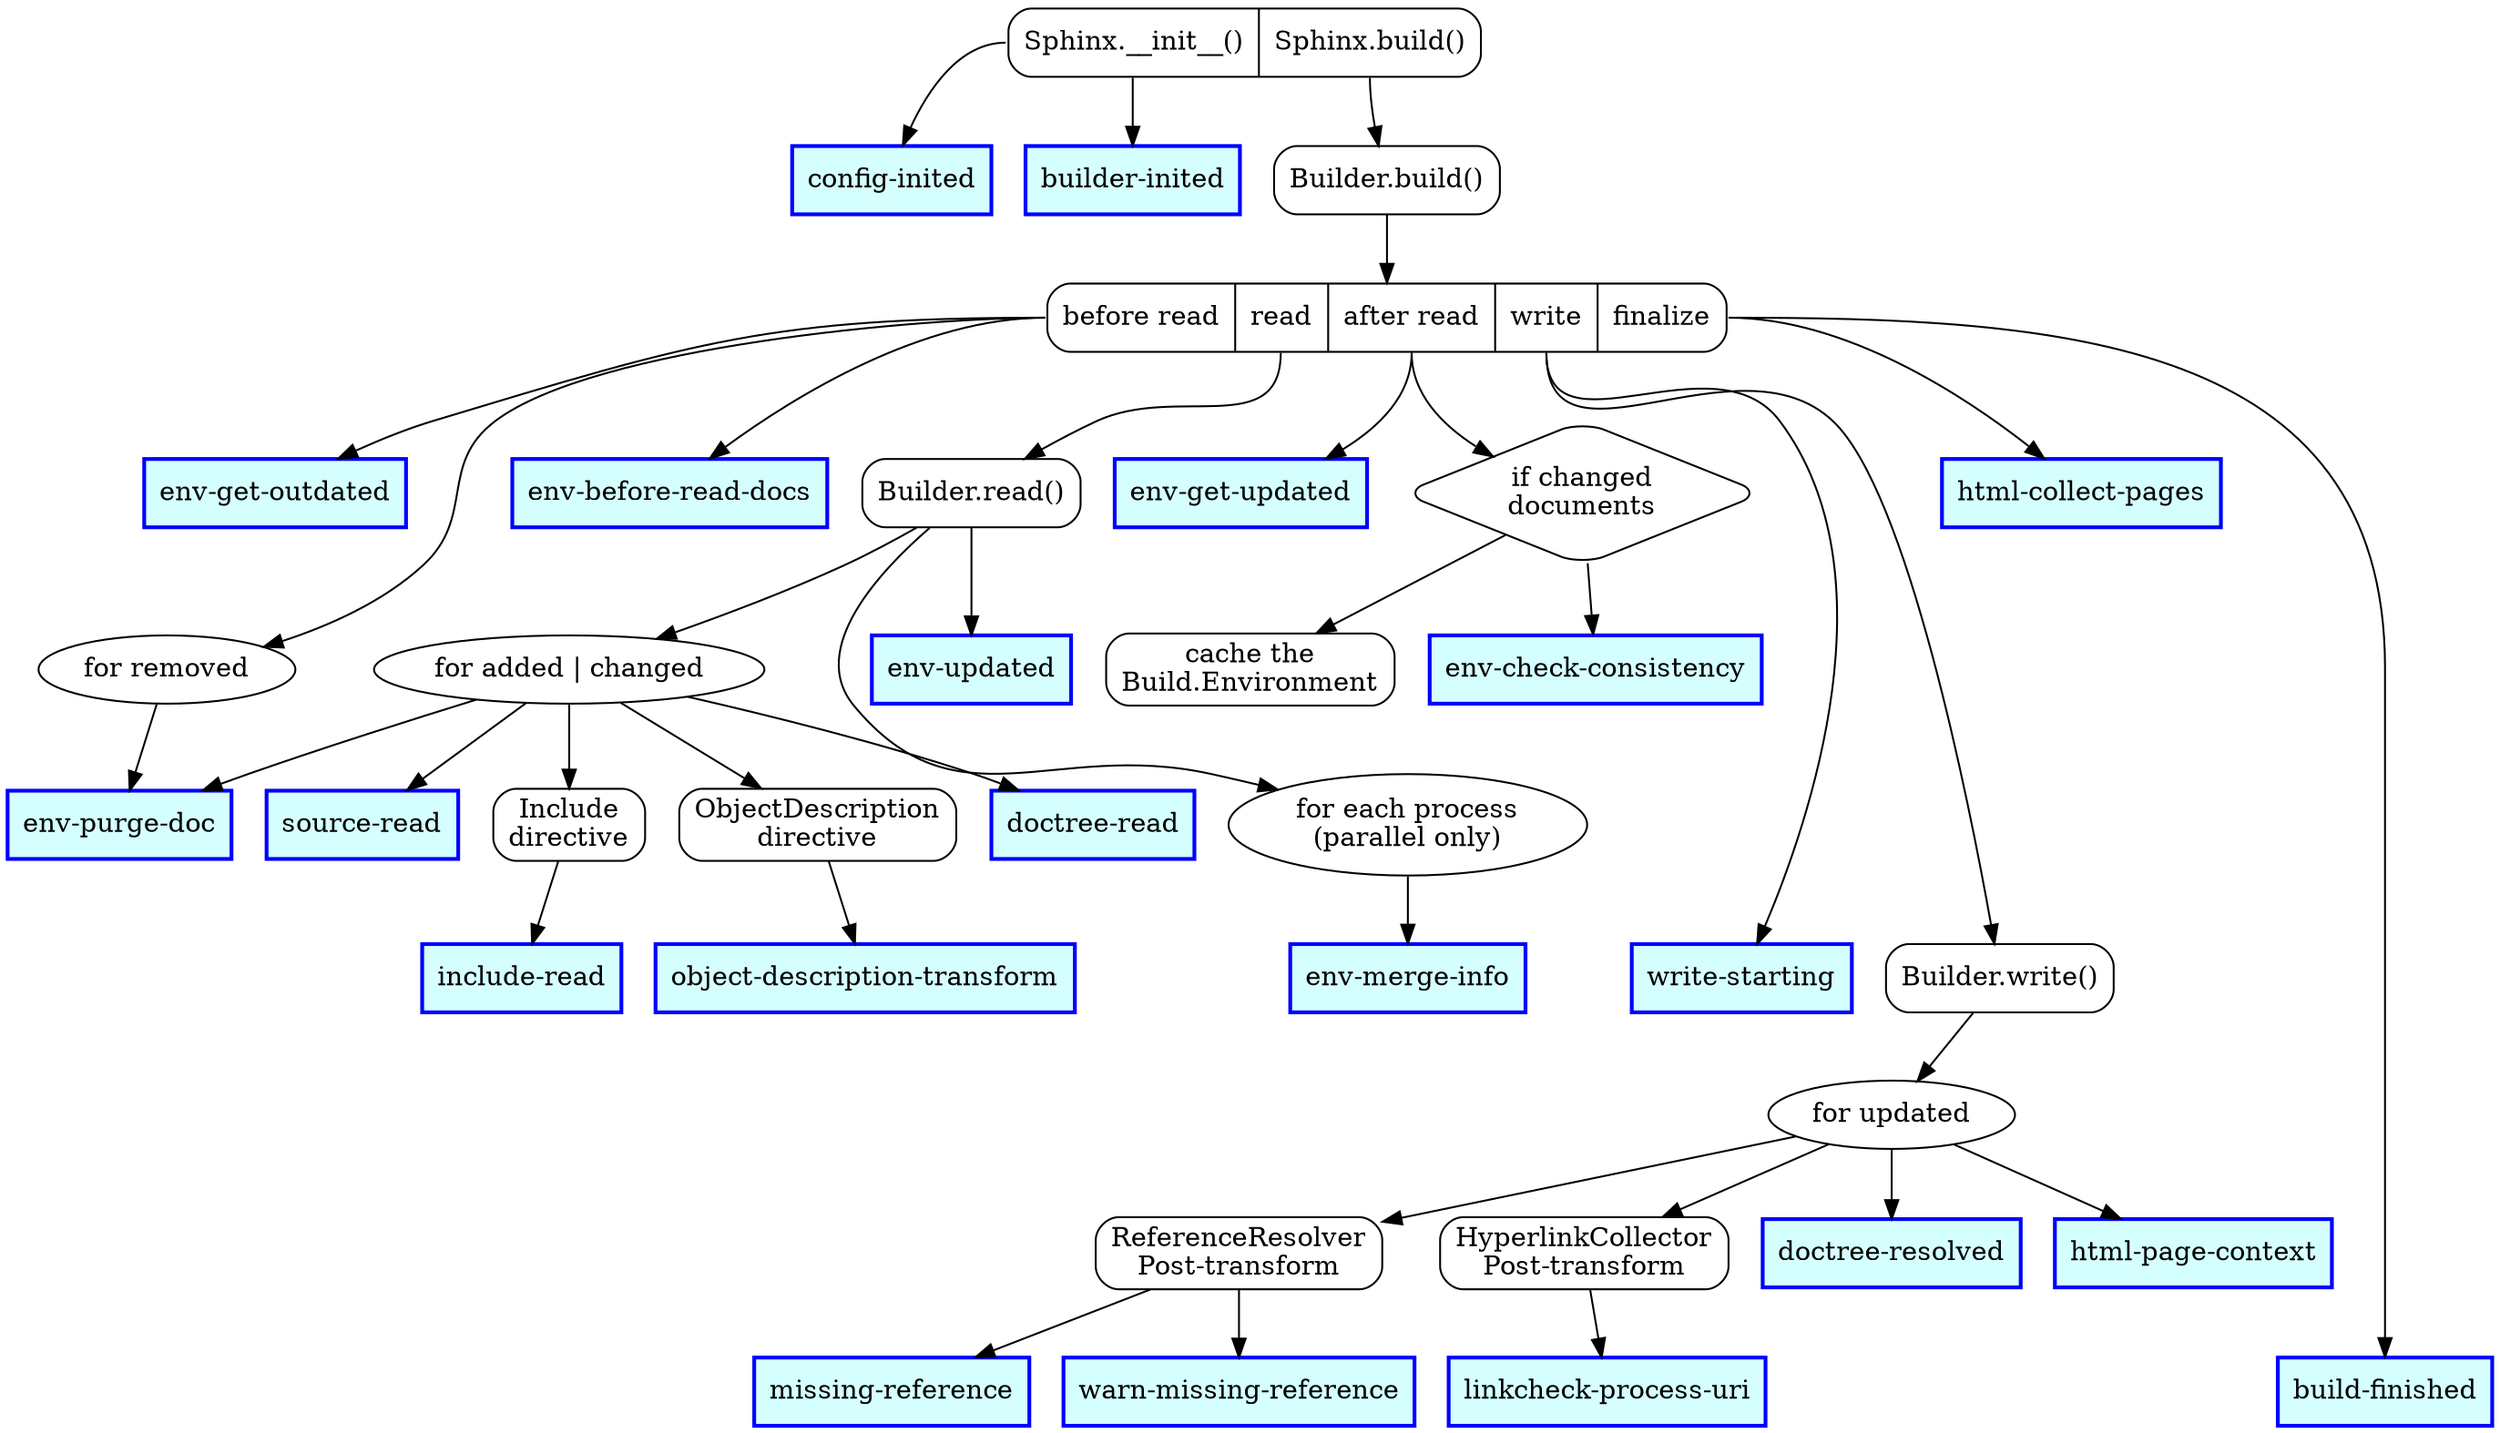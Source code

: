 // A flow graph of the Sphinx build process, highlighting event callbacks

digraph events {
    graph [
        rankdir=TB
    ];
    node [
        shape=rect
        style=rounded
    ];
    "Sphinx" [
        shape=record
        label = "<init> Sphinx.__init__() | <build> Sphinx.build()"
    ];

    // During initialization
    "config-inited"[style=filled fillcolor="#D5FFFF" color=blue penwidth=2];
    "Sphinx":init -> "config-inited";
    "builder-inited"[style=filled fillcolor="#D5FFFF" color=blue penwidth=2];
    "Sphinx":init -> "builder-inited";

    // During build
    "Builder" [label = "Builder.build()"]
    "Sphinx":build -> "Builder";
    "Builder.build" [
        shape=record
        label = "
            <before_read> before read |
            <read> read |
            <after_read> after read |
            <write> write |
            <finalize> finalize"
    ];
    "Builder" -> "Builder.build";

    "env-get-outdated"[style=filled fillcolor="#D5FFFF" color=blue penwidth=2];
    "Builder.build":before_read -> "env-get-outdated";
    remove_each_doc [shape="ellipse", label="for removed"];
    "Builder.build":before_read -> "remove_each_doc";
    "env-purge-doc"[style=filled fillcolor="#D5FFFF" color=blue penwidth=2];
    "remove_each_doc" -> "env-purge-doc";
    "env-before-read-docs"[style=filled fillcolor="#D5FFFF" color=blue penwidth=2];
    "Builder.build":before_read -> "env-before-read-docs";

    // during read phase
    "Builder.read" [label = "Builder.read()"]
    "Builder.build":read -> "Builder.read";
    read_each_doc [shape="ellipse", label="for added | changed"];
    "Builder.read" -> "read_each_doc";
    merge_each_process [
    shape="ellipse", label="for each process\n(parallel only)"
    ];
    "Builder.read" -> merge_each_process;
    "env-updated"[style=filled fillcolor="#D5FFFF" color=blue penwidth=2];
    "Builder.read" -> "env-updated"

    // during read phase, for each document/process
    "env-purge-doc"[style=filled fillcolor="#D5FFFF" color=blue penwidth=2];
    "read_each_doc" -> "env-purge-doc";
    "source-read"[style=filled fillcolor="#D5FFFF" color=blue penwidth=2];
    "read_each_doc" -> "source-read";
    "Include" [label="Include\ndirective"]
    "read_each_doc" -> "Include";
    "include-read"[style=filled fillcolor="#D5FFFF" color=blue penwidth=2];
    "Include" -> "include-read";
    "ObjectDescription" [label="ObjectDescription\ndirective"]
    "read_each_doc" -> "ObjectDescription";
    "object-description-transform"[style=filled fillcolor="#D5FFFF" color=blue penwidth=2];
    "ObjectDescription" -> "object-description-transform";
    "doctree-read"[style=filled fillcolor="#D5FFFF" color=blue penwidth=2];
    "read_each_doc" -> "doctree-read";
    "env-merge-info"[style=filled fillcolor="#D5FFFF" color=blue penwidth=2];
    "merge_each_process" -> "env-merge-info";

    // after read phase
    "env-get-updated"[style=filled fillcolor="#D5FFFF" color=blue penwidth=2];
    "Builder.build":after_read -> "env-get-updated";
    if_read_changes [shape="diamond", label="if changed\ndocuments"];
    "Builder.build":after_read -> if_read_changes;
    if_read_changes -> "cache the\nBuild.Environment";
    "env-check-consistency"[style=filled fillcolor="#D5FFFF" color=blue penwidth=2];
    if_read_changes -> "env-check-consistency";

    // during write phase
    "write-starting"[style=filled fillcolor="#D5FFFF" color=blue penwidth=2];
    "Builder.build":write -> "write-starting";
    "Builder.write" [label = "Builder.write()"]
    "Builder.build":write -> "Builder.write";
    write_each_doc [shape="ellipse", label="for updated"];
    "Builder.write" -> write_each_doc;
    "ReferenceResolver" [
    label="ReferenceResolver\nPost-transform"
    ]
    write_each_doc -> "ReferenceResolver";
    "missing-reference"[style=filled fillcolor="#D5FFFF" color=blue penwidth=2];
    ReferenceResolver -> "missing-reference";
    "warn-missing-reference"[style=filled fillcolor="#D5FFFF" color=blue penwidth=2];
    ReferenceResolver -> "warn-missing-reference";
    "HyperlinkCollector" [
    label="HyperlinkCollector\nPost-transform"
    ]
    write_each_doc -> "HyperlinkCollector";
    "linkcheck-process-uri"[style=filled fillcolor="#D5FFFF" color=blue penwidth=2];
    HyperlinkCollector -> "linkcheck-process-uri";
    "doctree-resolved"[style=filled fillcolor="#D5FFFF" color=blue penwidth=2];
    write_each_doc -> "doctree-resolved";
    "html-page-context"[style=filled fillcolor="#D5FFFF" color=blue penwidth=2];
    write_each_doc -> "html-page-context";

    // html only
    "html-collect-pages"[style=filled fillcolor="#D5FFFF" color=blue penwidth=2];
    "Builder.build":finalize -> "html-collect-pages";

    // finalize build
    "build-finished"[style=filled fillcolor="#D5FFFF" color=blue penwidth=2];
    "Builder.build":finalize -> "build-finished";

    // constrain layout ordering
    {rank=same "config-inited" "builder-inited"};
    {rank=same; "env-get-outdated" "env-before-read-docs" "env-get-updated"};
    {rank=same; "env-purge-doc" "source-read" "doctree-read", "merge_each_process"};
    {rank=same; "env-updated" "env-check-consistency"};
    {rank=same; "env-merge-info" "write-starting" "Builder.write"};
    {rank=max; "build-finished"};
}
